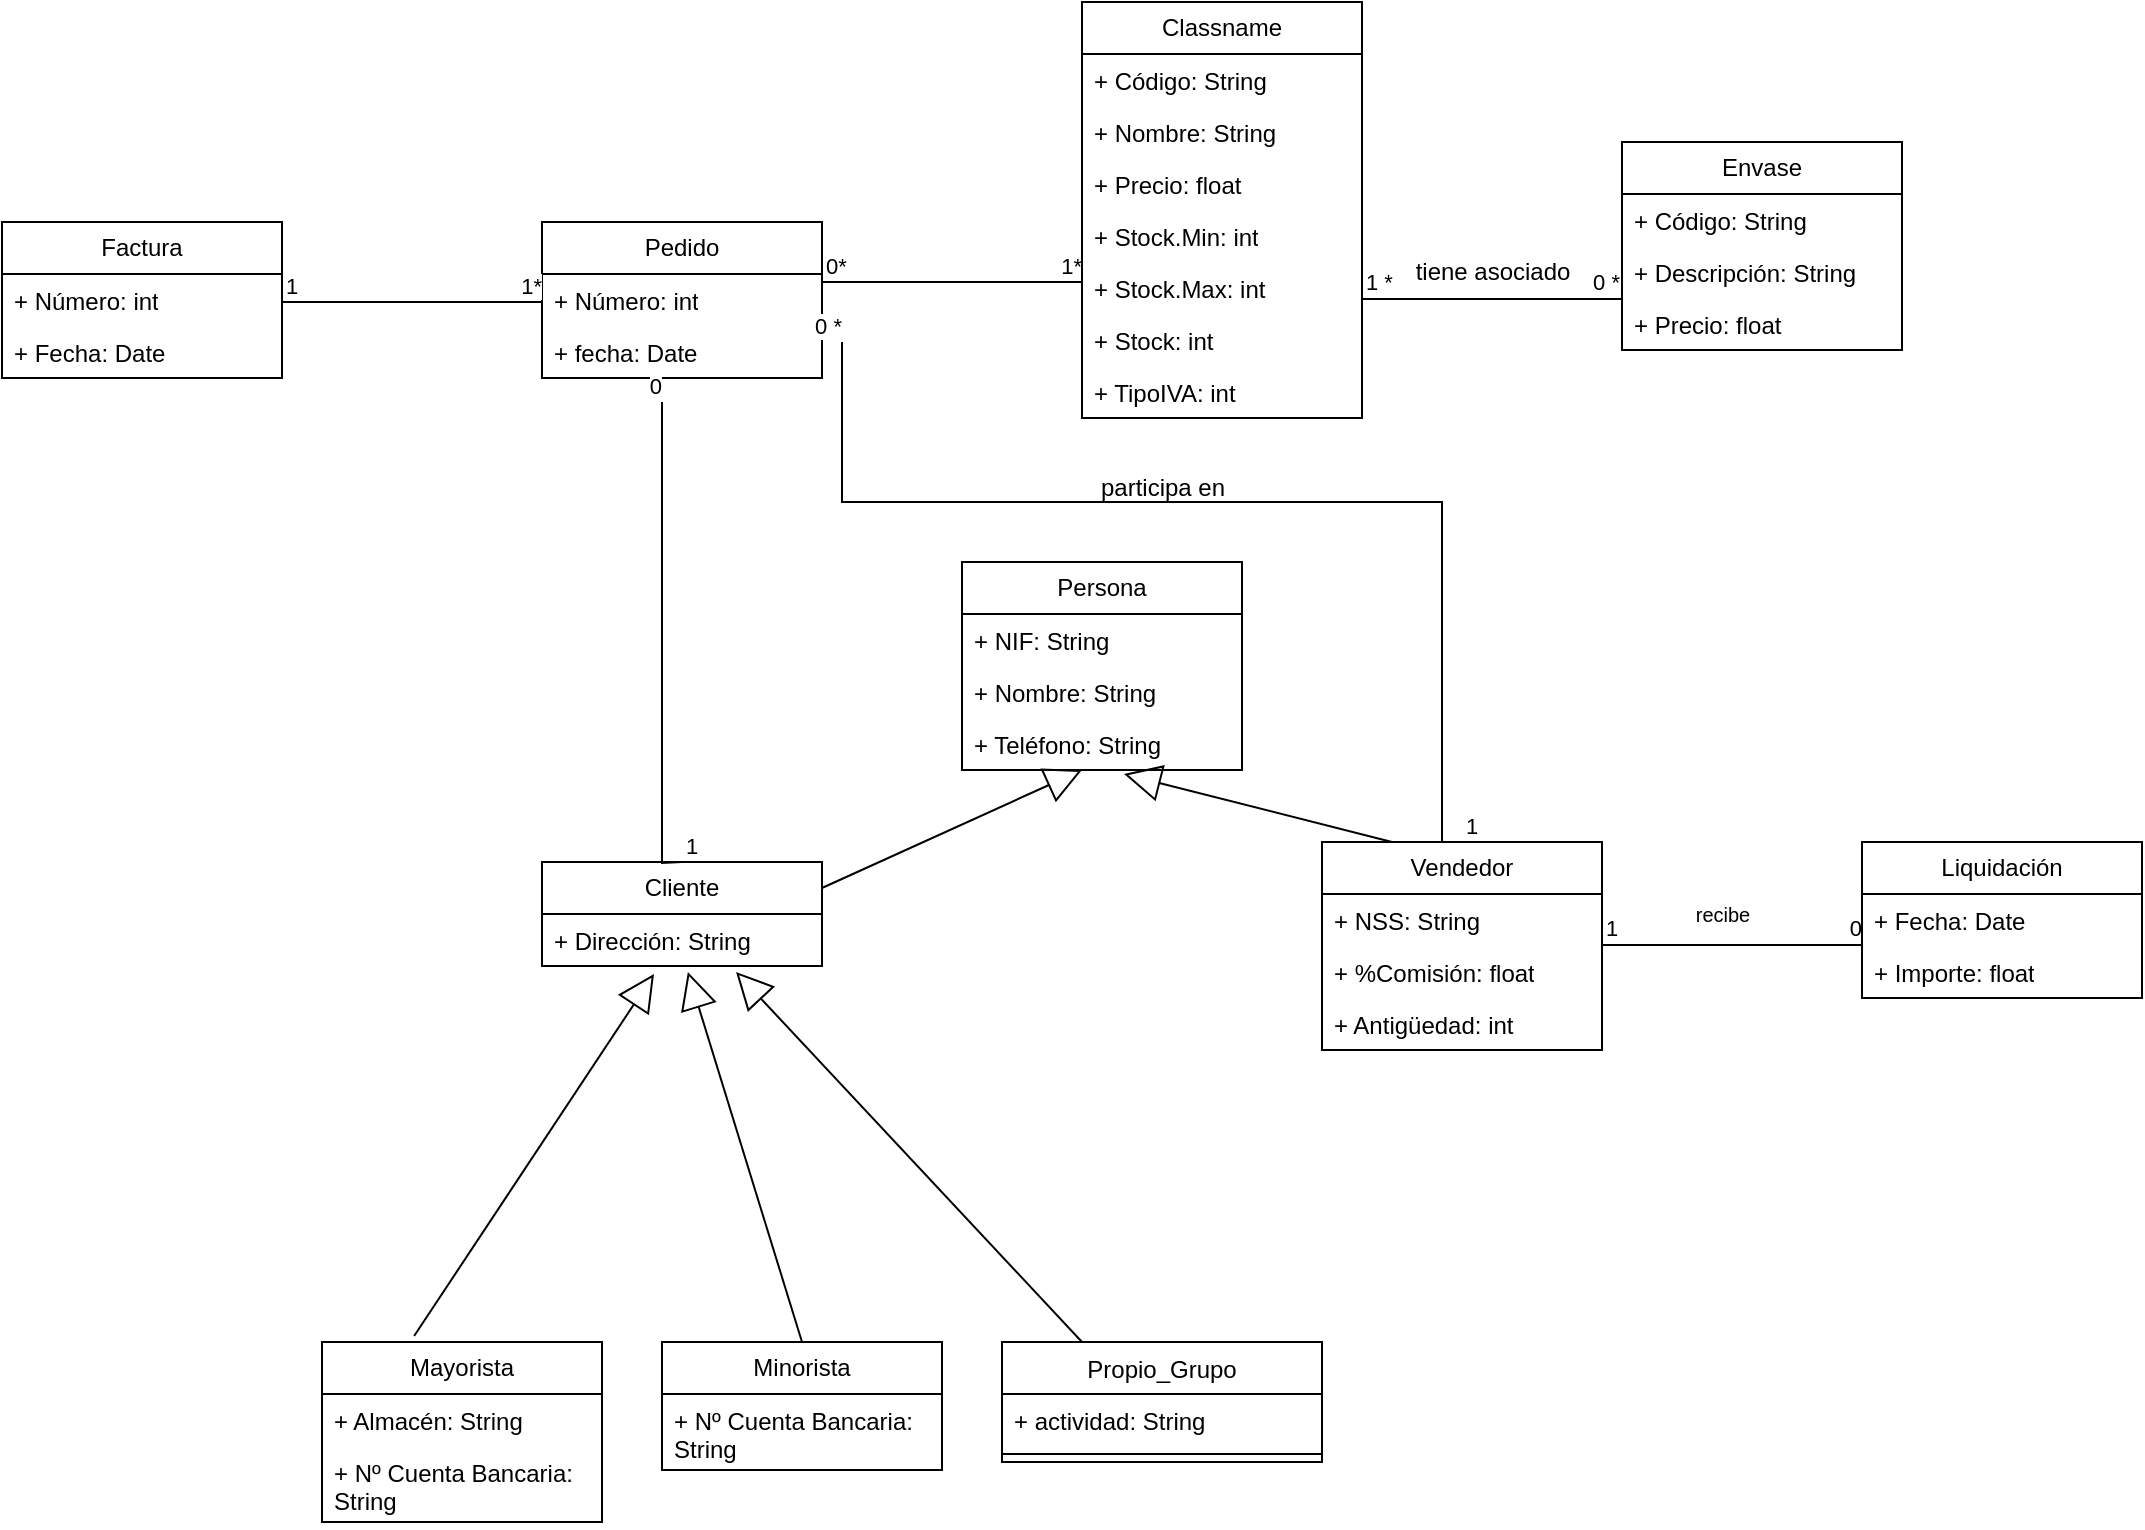 <mxfile version="21.2.1" type="github">
  <diagram name="Página-1" id="m8IISRG7nS8qQViVdOJs">
    <mxGraphModel dx="2261" dy="1965" grid="1" gridSize="10" guides="1" tooltips="1" connect="1" arrows="1" fold="1" page="1" pageScale="1" pageWidth="827" pageHeight="1169" math="0" shadow="0">
      <root>
        <mxCell id="0" />
        <mxCell id="1" parent="0" />
        <mxCell id="B6zob1jzo1MHp7uX8ujt-1" value="Cliente" style="swimlane;fontStyle=0;childLayout=stackLayout;horizontal=1;startSize=26;fillColor=none;horizontalStack=0;resizeParent=1;resizeParentMax=0;resizeLast=0;collapsible=1;marginBottom=0;whiteSpace=wrap;html=1;" vertex="1" parent="1">
          <mxGeometry x="180" y="280" width="140" height="52" as="geometry" />
        </mxCell>
        <mxCell id="B6zob1jzo1MHp7uX8ujt-5" value="+ Dirección: String" style="text;strokeColor=none;fillColor=none;align=left;verticalAlign=top;spacingLeft=4;spacingRight=4;overflow=hidden;rotatable=0;points=[[0,0.5],[1,0.5]];portConstraint=eastwest;whiteSpace=wrap;html=1;" vertex="1" parent="B6zob1jzo1MHp7uX8ujt-1">
          <mxGeometry y="26" width="140" height="26" as="geometry" />
        </mxCell>
        <mxCell id="B6zob1jzo1MHp7uX8ujt-7" value="Mayorista" style="swimlane;fontStyle=0;childLayout=stackLayout;horizontal=1;startSize=26;fillColor=none;horizontalStack=0;resizeParent=1;resizeParentMax=0;resizeLast=0;collapsible=1;marginBottom=0;whiteSpace=wrap;html=1;" vertex="1" parent="1">
          <mxGeometry x="70" y="520" width="140" height="90" as="geometry" />
        </mxCell>
        <mxCell id="B6zob1jzo1MHp7uX8ujt-8" value="+ Almacén: String" style="text;strokeColor=none;fillColor=none;align=left;verticalAlign=top;spacingLeft=4;spacingRight=4;overflow=hidden;rotatable=0;points=[[0,0.5],[1,0.5]];portConstraint=eastwest;whiteSpace=wrap;html=1;" vertex="1" parent="B6zob1jzo1MHp7uX8ujt-7">
          <mxGeometry y="26" width="140" height="26" as="geometry" />
        </mxCell>
        <mxCell id="B6zob1jzo1MHp7uX8ujt-9" value="+ Nº Cuenta Bancaria: String" style="text;strokeColor=none;fillColor=none;align=left;verticalAlign=top;spacingLeft=4;spacingRight=4;overflow=hidden;rotatable=0;points=[[0,0.5],[1,0.5]];portConstraint=eastwest;whiteSpace=wrap;html=1;" vertex="1" parent="B6zob1jzo1MHp7uX8ujt-7">
          <mxGeometry y="52" width="140" height="38" as="geometry" />
        </mxCell>
        <mxCell id="B6zob1jzo1MHp7uX8ujt-11" value="Minorista" style="swimlane;fontStyle=0;childLayout=stackLayout;horizontal=1;startSize=26;fillColor=none;horizontalStack=0;resizeParent=1;resizeParentMax=0;resizeLast=0;collapsible=1;marginBottom=0;whiteSpace=wrap;html=1;" vertex="1" parent="1">
          <mxGeometry x="240" y="520" width="140" height="64" as="geometry" />
        </mxCell>
        <mxCell id="B6zob1jzo1MHp7uX8ujt-13" value="+ Nº Cuenta Bancaria: String" style="text;strokeColor=none;fillColor=none;align=left;verticalAlign=top;spacingLeft=4;spacingRight=4;overflow=hidden;rotatable=0;points=[[0,0.5],[1,0.5]];portConstraint=eastwest;whiteSpace=wrap;html=1;" vertex="1" parent="B6zob1jzo1MHp7uX8ujt-11">
          <mxGeometry y="26" width="140" height="38" as="geometry" />
        </mxCell>
        <mxCell id="B6zob1jzo1MHp7uX8ujt-14" value="&lt;span style=&quot;font-weight: normal;&quot;&gt;Propio_Grupo&lt;/span&gt;" style="swimlane;fontStyle=1;align=center;verticalAlign=top;childLayout=stackLayout;horizontal=1;startSize=26;horizontalStack=0;resizeParent=1;resizeParentMax=0;resizeLast=0;collapsible=1;marginBottom=0;whiteSpace=wrap;html=1;" vertex="1" parent="1">
          <mxGeometry x="410" y="520" width="160" height="60" as="geometry" />
        </mxCell>
        <mxCell id="B6zob1jzo1MHp7uX8ujt-15" value="+ actividad: String" style="text;strokeColor=none;fillColor=none;align=left;verticalAlign=top;spacingLeft=4;spacingRight=4;overflow=hidden;rotatable=0;points=[[0,0.5],[1,0.5]];portConstraint=eastwest;whiteSpace=wrap;html=1;" vertex="1" parent="B6zob1jzo1MHp7uX8ujt-14">
          <mxGeometry y="26" width="160" height="26" as="geometry" />
        </mxCell>
        <mxCell id="B6zob1jzo1MHp7uX8ujt-16" value="" style="line;strokeWidth=1;fillColor=none;align=left;verticalAlign=middle;spacingTop=-1;spacingLeft=3;spacingRight=3;rotatable=0;labelPosition=right;points=[];portConstraint=eastwest;strokeColor=inherit;" vertex="1" parent="B6zob1jzo1MHp7uX8ujt-14">
          <mxGeometry y="52" width="160" height="8" as="geometry" />
        </mxCell>
        <mxCell id="B6zob1jzo1MHp7uX8ujt-23" value="" style="endArrow=block;endSize=16;endFill=0;html=1;rounded=0;entryX=0.4;entryY=1.154;entryDx=0;entryDy=0;entryPerimeter=0;exitX=0.329;exitY=-0.033;exitDx=0;exitDy=0;exitPerimeter=0;" edge="1" parent="1" source="B6zob1jzo1MHp7uX8ujt-7" target="B6zob1jzo1MHp7uX8ujt-5">
          <mxGeometry width="160" relative="1" as="geometry">
            <mxPoint x="80" y="480" as="sourcePoint" />
            <mxPoint x="237.96" y="358.988" as="targetPoint" />
          </mxGeometry>
        </mxCell>
        <mxCell id="B6zob1jzo1MHp7uX8ujt-24" value="" style="endArrow=block;endSize=16;endFill=0;html=1;rounded=0;entryX=0.693;entryY=1.115;entryDx=0;entryDy=0;entryPerimeter=0;exitX=0.25;exitY=0;exitDx=0;exitDy=0;" edge="1" parent="1" source="B6zob1jzo1MHp7uX8ujt-14" target="B6zob1jzo1MHp7uX8ujt-5">
          <mxGeometry width="160" relative="1" as="geometry">
            <mxPoint x="410" y="520" as="sourcePoint" />
            <mxPoint x="294.94" y="360.99" as="targetPoint" />
          </mxGeometry>
        </mxCell>
        <mxCell id="B6zob1jzo1MHp7uX8ujt-25" value="" style="endArrow=block;endSize=16;endFill=0;html=1;rounded=0;entryX=0.521;entryY=1.115;entryDx=0;entryDy=0;entryPerimeter=0;exitX=0.5;exitY=0;exitDx=0;exitDy=0;" edge="1" parent="1" source="B6zob1jzo1MHp7uX8ujt-11" target="B6zob1jzo1MHp7uX8ujt-5">
          <mxGeometry width="160" relative="1" as="geometry">
            <mxPoint x="136" y="537" as="sourcePoint" />
            <mxPoint x="257.98" y="360.99" as="targetPoint" />
          </mxGeometry>
        </mxCell>
        <mxCell id="B6zob1jzo1MHp7uX8ujt-26" value="Pedido" style="swimlane;fontStyle=0;childLayout=stackLayout;horizontal=1;startSize=26;fillColor=none;horizontalStack=0;resizeParent=1;resizeParentMax=0;resizeLast=0;collapsible=1;marginBottom=0;whiteSpace=wrap;html=1;" vertex="1" parent="1">
          <mxGeometry x="180" y="-40" width="140" height="78" as="geometry" />
        </mxCell>
        <mxCell id="B6zob1jzo1MHp7uX8ujt-28" value="+ Número: int" style="text;strokeColor=none;fillColor=none;align=left;verticalAlign=top;spacingLeft=4;spacingRight=4;overflow=hidden;rotatable=0;points=[[0,0.5],[1,0.5]];portConstraint=eastwest;whiteSpace=wrap;html=1;" vertex="1" parent="B6zob1jzo1MHp7uX8ujt-26">
          <mxGeometry y="26" width="140" height="26" as="geometry" />
        </mxCell>
        <mxCell id="B6zob1jzo1MHp7uX8ujt-29" value="+ fecha: Date" style="text;strokeColor=none;fillColor=none;align=left;verticalAlign=top;spacingLeft=4;spacingRight=4;overflow=hidden;rotatable=0;points=[[0,0.5],[1,0.5]];portConstraint=eastwest;whiteSpace=wrap;html=1;" vertex="1" parent="B6zob1jzo1MHp7uX8ujt-26">
          <mxGeometry y="52" width="140" height="26" as="geometry" />
        </mxCell>
        <mxCell id="B6zob1jzo1MHp7uX8ujt-33" value="" style="endArrow=none;html=1;edgeStyle=orthogonalEdgeStyle;rounded=0;" edge="1" parent="1">
          <mxGeometry relative="1" as="geometry">
            <mxPoint x="250" y="280" as="sourcePoint" />
            <mxPoint x="240" y="50" as="targetPoint" />
          </mxGeometry>
        </mxCell>
        <mxCell id="B6zob1jzo1MHp7uX8ujt-34" value="1" style="edgeLabel;resizable=0;html=1;align=left;verticalAlign=bottom;" connectable="0" vertex="1" parent="B6zob1jzo1MHp7uX8ujt-33">
          <mxGeometry x="-1" relative="1" as="geometry" />
        </mxCell>
        <mxCell id="B6zob1jzo1MHp7uX8ujt-35" value="0" style="edgeLabel;resizable=0;html=1;align=right;verticalAlign=bottom;" connectable="0" vertex="1" parent="B6zob1jzo1MHp7uX8ujt-33">
          <mxGeometry x="1" relative="1" as="geometry">
            <mxPoint as="offset" />
          </mxGeometry>
        </mxCell>
        <mxCell id="B6zob1jzo1MHp7uX8ujt-37" value="Persona" style="swimlane;fontStyle=0;childLayout=stackLayout;horizontal=1;startSize=26;fillColor=none;horizontalStack=0;resizeParent=1;resizeParentMax=0;resizeLast=0;collapsible=1;marginBottom=0;whiteSpace=wrap;html=1;" vertex="1" parent="1">
          <mxGeometry x="390" y="130" width="140" height="104" as="geometry" />
        </mxCell>
        <mxCell id="B6zob1jzo1MHp7uX8ujt-38" value="+ NIF: String" style="text;strokeColor=none;fillColor=none;align=left;verticalAlign=top;spacingLeft=4;spacingRight=4;overflow=hidden;rotatable=0;points=[[0,0.5],[1,0.5]];portConstraint=eastwest;whiteSpace=wrap;html=1;" vertex="1" parent="B6zob1jzo1MHp7uX8ujt-37">
          <mxGeometry y="26" width="140" height="26" as="geometry" />
        </mxCell>
        <mxCell id="B6zob1jzo1MHp7uX8ujt-39" value="+ Nombre: String" style="text;strokeColor=none;fillColor=none;align=left;verticalAlign=top;spacingLeft=4;spacingRight=4;overflow=hidden;rotatable=0;points=[[0,0.5],[1,0.5]];portConstraint=eastwest;whiteSpace=wrap;html=1;" vertex="1" parent="B6zob1jzo1MHp7uX8ujt-37">
          <mxGeometry y="52" width="140" height="26" as="geometry" />
        </mxCell>
        <mxCell id="B6zob1jzo1MHp7uX8ujt-40" value="+ Teléfono: String" style="text;strokeColor=none;fillColor=none;align=left;verticalAlign=top;spacingLeft=4;spacingRight=4;overflow=hidden;rotatable=0;points=[[0,0.5],[1,0.5]];portConstraint=eastwest;whiteSpace=wrap;html=1;" vertex="1" parent="B6zob1jzo1MHp7uX8ujt-37">
          <mxGeometry y="78" width="140" height="26" as="geometry" />
        </mxCell>
        <mxCell id="B6zob1jzo1MHp7uX8ujt-41" value="Factura" style="swimlane;fontStyle=0;childLayout=stackLayout;horizontal=1;startSize=26;fillColor=none;horizontalStack=0;resizeParent=1;resizeParentMax=0;resizeLast=0;collapsible=1;marginBottom=0;whiteSpace=wrap;html=1;" vertex="1" parent="1">
          <mxGeometry x="-90" y="-40" width="140" height="78" as="geometry" />
        </mxCell>
        <mxCell id="B6zob1jzo1MHp7uX8ujt-42" value="+ Número: int" style="text;strokeColor=none;fillColor=none;align=left;verticalAlign=top;spacingLeft=4;spacingRight=4;overflow=hidden;rotatable=0;points=[[0,0.5],[1,0.5]];portConstraint=eastwest;whiteSpace=wrap;html=1;" vertex="1" parent="B6zob1jzo1MHp7uX8ujt-41">
          <mxGeometry y="26" width="140" height="26" as="geometry" />
        </mxCell>
        <mxCell id="B6zob1jzo1MHp7uX8ujt-43" value="+ Fecha: Date" style="text;strokeColor=none;fillColor=none;align=left;verticalAlign=top;spacingLeft=4;spacingRight=4;overflow=hidden;rotatable=0;points=[[0,0.5],[1,0.5]];portConstraint=eastwest;whiteSpace=wrap;html=1;" vertex="1" parent="B6zob1jzo1MHp7uX8ujt-41">
          <mxGeometry y="52" width="140" height="26" as="geometry" />
        </mxCell>
        <mxCell id="B6zob1jzo1MHp7uX8ujt-45" value="" style="endArrow=block;endSize=16;endFill=0;html=1;rounded=0;entryX=0.557;entryY=1.115;entryDx=0;entryDy=0;entryPerimeter=0;exitX=1;exitY=0.25;exitDx=0;exitDy=0;" edge="1" parent="1" source="B6zob1jzo1MHp7uX8ujt-1">
          <mxGeometry width="160" relative="1" as="geometry">
            <mxPoint x="502.02" y="393.01" as="sourcePoint" />
            <mxPoint x="450" y="234.0" as="targetPoint" />
          </mxGeometry>
        </mxCell>
        <mxCell id="B6zob1jzo1MHp7uX8ujt-47" value="" style="endArrow=none;html=1;edgeStyle=orthogonalEdgeStyle;rounded=0;" edge="1" parent="1">
          <mxGeometry relative="1" as="geometry">
            <mxPoint x="50" as="sourcePoint" />
            <mxPoint x="180" as="targetPoint" />
            <Array as="points">
              <mxPoint x="140" />
              <mxPoint x="140" />
            </Array>
          </mxGeometry>
        </mxCell>
        <mxCell id="B6zob1jzo1MHp7uX8ujt-48" value="1" style="edgeLabel;resizable=0;html=1;align=left;verticalAlign=bottom;" connectable="0" vertex="1" parent="B6zob1jzo1MHp7uX8ujt-47">
          <mxGeometry x="-1" relative="1" as="geometry" />
        </mxCell>
        <mxCell id="B6zob1jzo1MHp7uX8ujt-49" value="1*" style="edgeLabel;resizable=0;html=1;align=right;verticalAlign=bottom;" connectable="0" vertex="1" parent="B6zob1jzo1MHp7uX8ujt-47">
          <mxGeometry x="1" relative="1" as="geometry" />
        </mxCell>
        <mxCell id="B6zob1jzo1MHp7uX8ujt-50" value="Vendedor" style="swimlane;fontStyle=0;childLayout=stackLayout;horizontal=1;startSize=26;fillColor=none;horizontalStack=0;resizeParent=1;resizeParentMax=0;resizeLast=0;collapsible=1;marginBottom=0;whiteSpace=wrap;html=1;" vertex="1" parent="1">
          <mxGeometry x="570" y="270" width="140" height="104" as="geometry" />
        </mxCell>
        <mxCell id="B6zob1jzo1MHp7uX8ujt-51" value="+ NSS: String" style="text;strokeColor=none;fillColor=none;align=left;verticalAlign=top;spacingLeft=4;spacingRight=4;overflow=hidden;rotatable=0;points=[[0,0.5],[1,0.5]];portConstraint=eastwest;whiteSpace=wrap;html=1;" vertex="1" parent="B6zob1jzo1MHp7uX8ujt-50">
          <mxGeometry y="26" width="140" height="26" as="geometry" />
        </mxCell>
        <mxCell id="B6zob1jzo1MHp7uX8ujt-52" value="+ %Comisión: float" style="text;strokeColor=none;fillColor=none;align=left;verticalAlign=top;spacingLeft=4;spacingRight=4;overflow=hidden;rotatable=0;points=[[0,0.5],[1,0.5]];portConstraint=eastwest;whiteSpace=wrap;html=1;" vertex="1" parent="B6zob1jzo1MHp7uX8ujt-50">
          <mxGeometry y="52" width="140" height="26" as="geometry" />
        </mxCell>
        <mxCell id="B6zob1jzo1MHp7uX8ujt-53" value="+ Antigüedad: int" style="text;strokeColor=none;fillColor=none;align=left;verticalAlign=top;spacingLeft=4;spacingRight=4;overflow=hidden;rotatable=0;points=[[0,0.5],[1,0.5]];portConstraint=eastwest;whiteSpace=wrap;html=1;" vertex="1" parent="B6zob1jzo1MHp7uX8ujt-50">
          <mxGeometry y="78" width="140" height="26" as="geometry" />
        </mxCell>
        <mxCell id="B6zob1jzo1MHp7uX8ujt-54" value="" style="endArrow=block;endSize=16;endFill=0;html=1;rounded=0;entryX=0.579;entryY=1.077;entryDx=0;entryDy=0;entryPerimeter=0;exitX=0.25;exitY=0;exitDx=0;exitDy=0;" edge="1" parent="1" source="B6zob1jzo1MHp7uX8ujt-50" target="B6zob1jzo1MHp7uX8ujt-40">
          <mxGeometry width="160" relative="1" as="geometry">
            <mxPoint x="330" y="303" as="sourcePoint" />
            <mxPoint x="460" y="244.0" as="targetPoint" />
          </mxGeometry>
        </mxCell>
        <mxCell id="B6zob1jzo1MHp7uX8ujt-55" value="" style="endArrow=none;html=1;edgeStyle=orthogonalEdgeStyle;rounded=0;" edge="1" parent="1">
          <mxGeometry relative="1" as="geometry">
            <mxPoint x="710" y="321.5" as="sourcePoint" />
            <mxPoint x="840" y="321.5" as="targetPoint" />
            <Array as="points">
              <mxPoint x="800" y="321.5" />
              <mxPoint x="800" y="321.5" />
            </Array>
          </mxGeometry>
        </mxCell>
        <mxCell id="B6zob1jzo1MHp7uX8ujt-56" value="1" style="edgeLabel;resizable=0;html=1;align=left;verticalAlign=bottom;" connectable="0" vertex="1" parent="B6zob1jzo1MHp7uX8ujt-55">
          <mxGeometry x="-1" relative="1" as="geometry" />
        </mxCell>
        <mxCell id="B6zob1jzo1MHp7uX8ujt-57" value="0" style="edgeLabel;resizable=0;html=1;align=right;verticalAlign=bottom;" connectable="0" vertex="1" parent="B6zob1jzo1MHp7uX8ujt-55">
          <mxGeometry x="1" relative="1" as="geometry" />
        </mxCell>
        <mxCell id="B6zob1jzo1MHp7uX8ujt-58" value="&lt;span style=&quot;font-size: 10px; font-weight: 400;&quot;&gt;recibe&lt;/span&gt;" style="text;align=center;fontStyle=1;verticalAlign=middle;spacingLeft=3;spacingRight=3;strokeColor=none;rotatable=0;points=[[0,0.5],[1,0.5]];portConstraint=eastwest;html=1;" vertex="1" parent="1">
          <mxGeometry x="730" y="293" width="80" height="26" as="geometry" />
        </mxCell>
        <mxCell id="B6zob1jzo1MHp7uX8ujt-59" value="Liquidación" style="swimlane;fontStyle=0;childLayout=stackLayout;horizontal=1;startSize=26;fillColor=none;horizontalStack=0;resizeParent=1;resizeParentMax=0;resizeLast=0;collapsible=1;marginBottom=0;whiteSpace=wrap;html=1;" vertex="1" parent="1">
          <mxGeometry x="840" y="270" width="140" height="78" as="geometry" />
        </mxCell>
        <mxCell id="B6zob1jzo1MHp7uX8ujt-60" value="+ Fecha: Date" style="text;strokeColor=none;fillColor=none;align=left;verticalAlign=top;spacingLeft=4;spacingRight=4;overflow=hidden;rotatable=0;points=[[0,0.5],[1,0.5]];portConstraint=eastwest;whiteSpace=wrap;html=1;" vertex="1" parent="B6zob1jzo1MHp7uX8ujt-59">
          <mxGeometry y="26" width="140" height="26" as="geometry" />
        </mxCell>
        <mxCell id="B6zob1jzo1MHp7uX8ujt-61" value="+ Importe: float" style="text;strokeColor=none;fillColor=none;align=left;verticalAlign=top;spacingLeft=4;spacingRight=4;overflow=hidden;rotatable=0;points=[[0,0.5],[1,0.5]];portConstraint=eastwest;whiteSpace=wrap;html=1;" vertex="1" parent="B6zob1jzo1MHp7uX8ujt-59">
          <mxGeometry y="52" width="140" height="26" as="geometry" />
        </mxCell>
        <mxCell id="B6zob1jzo1MHp7uX8ujt-63" value="" style="endArrow=none;html=1;edgeStyle=orthogonalEdgeStyle;rounded=0;" edge="1" parent="1">
          <mxGeometry relative="1" as="geometry">
            <mxPoint x="640" y="270" as="sourcePoint" />
            <mxPoint x="330" y="20" as="targetPoint" />
            <Array as="points">
              <mxPoint x="630" y="270" />
              <mxPoint x="630" y="100" />
              <mxPoint x="330" y="100" />
            </Array>
          </mxGeometry>
        </mxCell>
        <mxCell id="B6zob1jzo1MHp7uX8ujt-64" value="1" style="edgeLabel;resizable=0;html=1;align=left;verticalAlign=bottom;" connectable="0" vertex="1" parent="B6zob1jzo1MHp7uX8ujt-63">
          <mxGeometry x="-1" relative="1" as="geometry" />
        </mxCell>
        <mxCell id="B6zob1jzo1MHp7uX8ujt-65" value="&amp;nbsp; &amp;nbsp;0 *" style="edgeLabel;resizable=0;html=1;align=right;verticalAlign=bottom;" connectable="0" vertex="1" parent="B6zob1jzo1MHp7uX8ujt-63">
          <mxGeometry x="1" relative="1" as="geometry">
            <mxPoint as="offset" />
          </mxGeometry>
        </mxCell>
        <mxCell id="B6zob1jzo1MHp7uX8ujt-66" value="&lt;span style=&quot;font-weight: normal;&quot;&gt;participa en&lt;/span&gt;" style="text;align=center;fontStyle=1;verticalAlign=middle;spacingLeft=3;spacingRight=3;strokeColor=none;rotatable=0;points=[[0,0.5],[1,0.5]];portConstraint=eastwest;html=1;" vertex="1" parent="1">
          <mxGeometry x="450" y="80" width="80" height="26" as="geometry" />
        </mxCell>
        <mxCell id="B6zob1jzo1MHp7uX8ujt-67" value="" style="endArrow=none;html=1;edgeStyle=orthogonalEdgeStyle;rounded=0;" edge="1" parent="1">
          <mxGeometry relative="1" as="geometry">
            <mxPoint x="320" y="-10" as="sourcePoint" />
            <mxPoint x="450" y="-10" as="targetPoint" />
            <Array as="points">
              <mxPoint x="410" y="-10" />
              <mxPoint x="410" y="-10" />
            </Array>
          </mxGeometry>
        </mxCell>
        <mxCell id="B6zob1jzo1MHp7uX8ujt-68" value="0*" style="edgeLabel;resizable=0;html=1;align=left;verticalAlign=bottom;" connectable="0" vertex="1" parent="B6zob1jzo1MHp7uX8ujt-67">
          <mxGeometry x="-1" relative="1" as="geometry" />
        </mxCell>
        <mxCell id="B6zob1jzo1MHp7uX8ujt-69" value="1*" style="edgeLabel;resizable=0;html=1;align=right;verticalAlign=bottom;" connectable="0" vertex="1" parent="B6zob1jzo1MHp7uX8ujt-67">
          <mxGeometry x="1" relative="1" as="geometry" />
        </mxCell>
        <mxCell id="B6zob1jzo1MHp7uX8ujt-70" value="Classname" style="swimlane;fontStyle=0;childLayout=stackLayout;horizontal=1;startSize=26;fillColor=none;horizontalStack=0;resizeParent=1;resizeParentMax=0;resizeLast=0;collapsible=1;marginBottom=0;whiteSpace=wrap;html=1;" vertex="1" parent="1">
          <mxGeometry x="450" y="-150" width="140" height="208" as="geometry" />
        </mxCell>
        <mxCell id="B6zob1jzo1MHp7uX8ujt-71" value="+ Código: String" style="text;strokeColor=none;fillColor=none;align=left;verticalAlign=top;spacingLeft=4;spacingRight=4;overflow=hidden;rotatable=0;points=[[0,0.5],[1,0.5]];portConstraint=eastwest;whiteSpace=wrap;html=1;" vertex="1" parent="B6zob1jzo1MHp7uX8ujt-70">
          <mxGeometry y="26" width="140" height="26" as="geometry" />
        </mxCell>
        <mxCell id="B6zob1jzo1MHp7uX8ujt-72" value="+ Nombre: String" style="text;strokeColor=none;fillColor=none;align=left;verticalAlign=top;spacingLeft=4;spacingRight=4;overflow=hidden;rotatable=0;points=[[0,0.5],[1,0.5]];portConstraint=eastwest;whiteSpace=wrap;html=1;" vertex="1" parent="B6zob1jzo1MHp7uX8ujt-70">
          <mxGeometry y="52" width="140" height="26" as="geometry" />
        </mxCell>
        <mxCell id="B6zob1jzo1MHp7uX8ujt-73" value="+ Precio: float" style="text;strokeColor=none;fillColor=none;align=left;verticalAlign=top;spacingLeft=4;spacingRight=4;overflow=hidden;rotatable=0;points=[[0,0.5],[1,0.5]];portConstraint=eastwest;whiteSpace=wrap;html=1;" vertex="1" parent="B6zob1jzo1MHp7uX8ujt-70">
          <mxGeometry y="78" width="140" height="26" as="geometry" />
        </mxCell>
        <mxCell id="B6zob1jzo1MHp7uX8ujt-74" value="+ Stock.Min: int" style="text;strokeColor=none;fillColor=none;align=left;verticalAlign=top;spacingLeft=4;spacingRight=4;overflow=hidden;rotatable=0;points=[[0,0.5],[1,0.5]];portConstraint=eastwest;whiteSpace=wrap;html=1;" vertex="1" parent="B6zob1jzo1MHp7uX8ujt-70">
          <mxGeometry y="104" width="140" height="26" as="geometry" />
        </mxCell>
        <mxCell id="B6zob1jzo1MHp7uX8ujt-75" value="+ Stock.Max: int" style="text;strokeColor=none;fillColor=none;align=left;verticalAlign=top;spacingLeft=4;spacingRight=4;overflow=hidden;rotatable=0;points=[[0,0.5],[1,0.5]];portConstraint=eastwest;whiteSpace=wrap;html=1;" vertex="1" parent="B6zob1jzo1MHp7uX8ujt-70">
          <mxGeometry y="130" width="140" height="26" as="geometry" />
        </mxCell>
        <mxCell id="B6zob1jzo1MHp7uX8ujt-76" value="+ Stock: int" style="text;strokeColor=none;fillColor=none;align=left;verticalAlign=top;spacingLeft=4;spacingRight=4;overflow=hidden;rotatable=0;points=[[0,0.5],[1,0.5]];portConstraint=eastwest;whiteSpace=wrap;html=1;" vertex="1" parent="B6zob1jzo1MHp7uX8ujt-70">
          <mxGeometry y="156" width="140" height="26" as="geometry" />
        </mxCell>
        <mxCell id="B6zob1jzo1MHp7uX8ujt-77" value="+ TipoIVA: int" style="text;strokeColor=none;fillColor=none;align=left;verticalAlign=top;spacingLeft=4;spacingRight=4;overflow=hidden;rotatable=0;points=[[0,0.5],[1,0.5]];portConstraint=eastwest;whiteSpace=wrap;html=1;" vertex="1" parent="B6zob1jzo1MHp7uX8ujt-70">
          <mxGeometry y="182" width="140" height="26" as="geometry" />
        </mxCell>
        <mxCell id="B6zob1jzo1MHp7uX8ujt-78" value="" style="endArrow=none;html=1;edgeStyle=orthogonalEdgeStyle;rounded=0;" edge="1" parent="1">
          <mxGeometry relative="1" as="geometry">
            <mxPoint x="590" y="-1.5" as="sourcePoint" />
            <mxPoint x="720" y="-1.5" as="targetPoint" />
            <Array as="points">
              <mxPoint x="680" y="-1.5" />
              <mxPoint x="680" y="-1.5" />
            </Array>
          </mxGeometry>
        </mxCell>
        <mxCell id="B6zob1jzo1MHp7uX8ujt-79" value="1 *" style="edgeLabel;resizable=0;html=1;align=left;verticalAlign=bottom;" connectable="0" vertex="1" parent="B6zob1jzo1MHp7uX8ujt-78">
          <mxGeometry x="-1" relative="1" as="geometry" />
        </mxCell>
        <mxCell id="B6zob1jzo1MHp7uX8ujt-80" value="0 *" style="edgeLabel;resizable=0;html=1;align=right;verticalAlign=bottom;" connectable="0" vertex="1" parent="B6zob1jzo1MHp7uX8ujt-78">
          <mxGeometry x="1" relative="1" as="geometry">
            <mxPoint x="-1" as="offset" />
          </mxGeometry>
        </mxCell>
        <mxCell id="B6zob1jzo1MHp7uX8ujt-81" value="tiene asociado" style="text;html=1;align=center;verticalAlign=middle;resizable=0;points=[];autosize=1;strokeColor=none;fillColor=none;" vertex="1" parent="1">
          <mxGeometry x="605" y="-30" width="100" height="30" as="geometry" />
        </mxCell>
        <mxCell id="B6zob1jzo1MHp7uX8ujt-82" value="Envase" style="swimlane;fontStyle=0;childLayout=stackLayout;horizontal=1;startSize=26;fillColor=none;horizontalStack=0;resizeParent=1;resizeParentMax=0;resizeLast=0;collapsible=1;marginBottom=0;whiteSpace=wrap;html=1;" vertex="1" parent="1">
          <mxGeometry x="720" y="-80" width="140" height="104" as="geometry" />
        </mxCell>
        <mxCell id="B6zob1jzo1MHp7uX8ujt-83" value="+ Código: String" style="text;strokeColor=none;fillColor=none;align=left;verticalAlign=top;spacingLeft=4;spacingRight=4;overflow=hidden;rotatable=0;points=[[0,0.5],[1,0.5]];portConstraint=eastwest;whiteSpace=wrap;html=1;" vertex="1" parent="B6zob1jzo1MHp7uX8ujt-82">
          <mxGeometry y="26" width="140" height="26" as="geometry" />
        </mxCell>
        <mxCell id="B6zob1jzo1MHp7uX8ujt-84" value="+ Descripción: String" style="text;strokeColor=none;fillColor=none;align=left;verticalAlign=top;spacingLeft=4;spacingRight=4;overflow=hidden;rotatable=0;points=[[0,0.5],[1,0.5]];portConstraint=eastwest;whiteSpace=wrap;html=1;" vertex="1" parent="B6zob1jzo1MHp7uX8ujt-82">
          <mxGeometry y="52" width="140" height="26" as="geometry" />
        </mxCell>
        <mxCell id="B6zob1jzo1MHp7uX8ujt-85" value="+ Precio: float" style="text;strokeColor=none;fillColor=none;align=left;verticalAlign=top;spacingLeft=4;spacingRight=4;overflow=hidden;rotatable=0;points=[[0,0.5],[1,0.5]];portConstraint=eastwest;whiteSpace=wrap;html=1;" vertex="1" parent="B6zob1jzo1MHp7uX8ujt-82">
          <mxGeometry y="78" width="140" height="26" as="geometry" />
        </mxCell>
      </root>
    </mxGraphModel>
  </diagram>
</mxfile>
